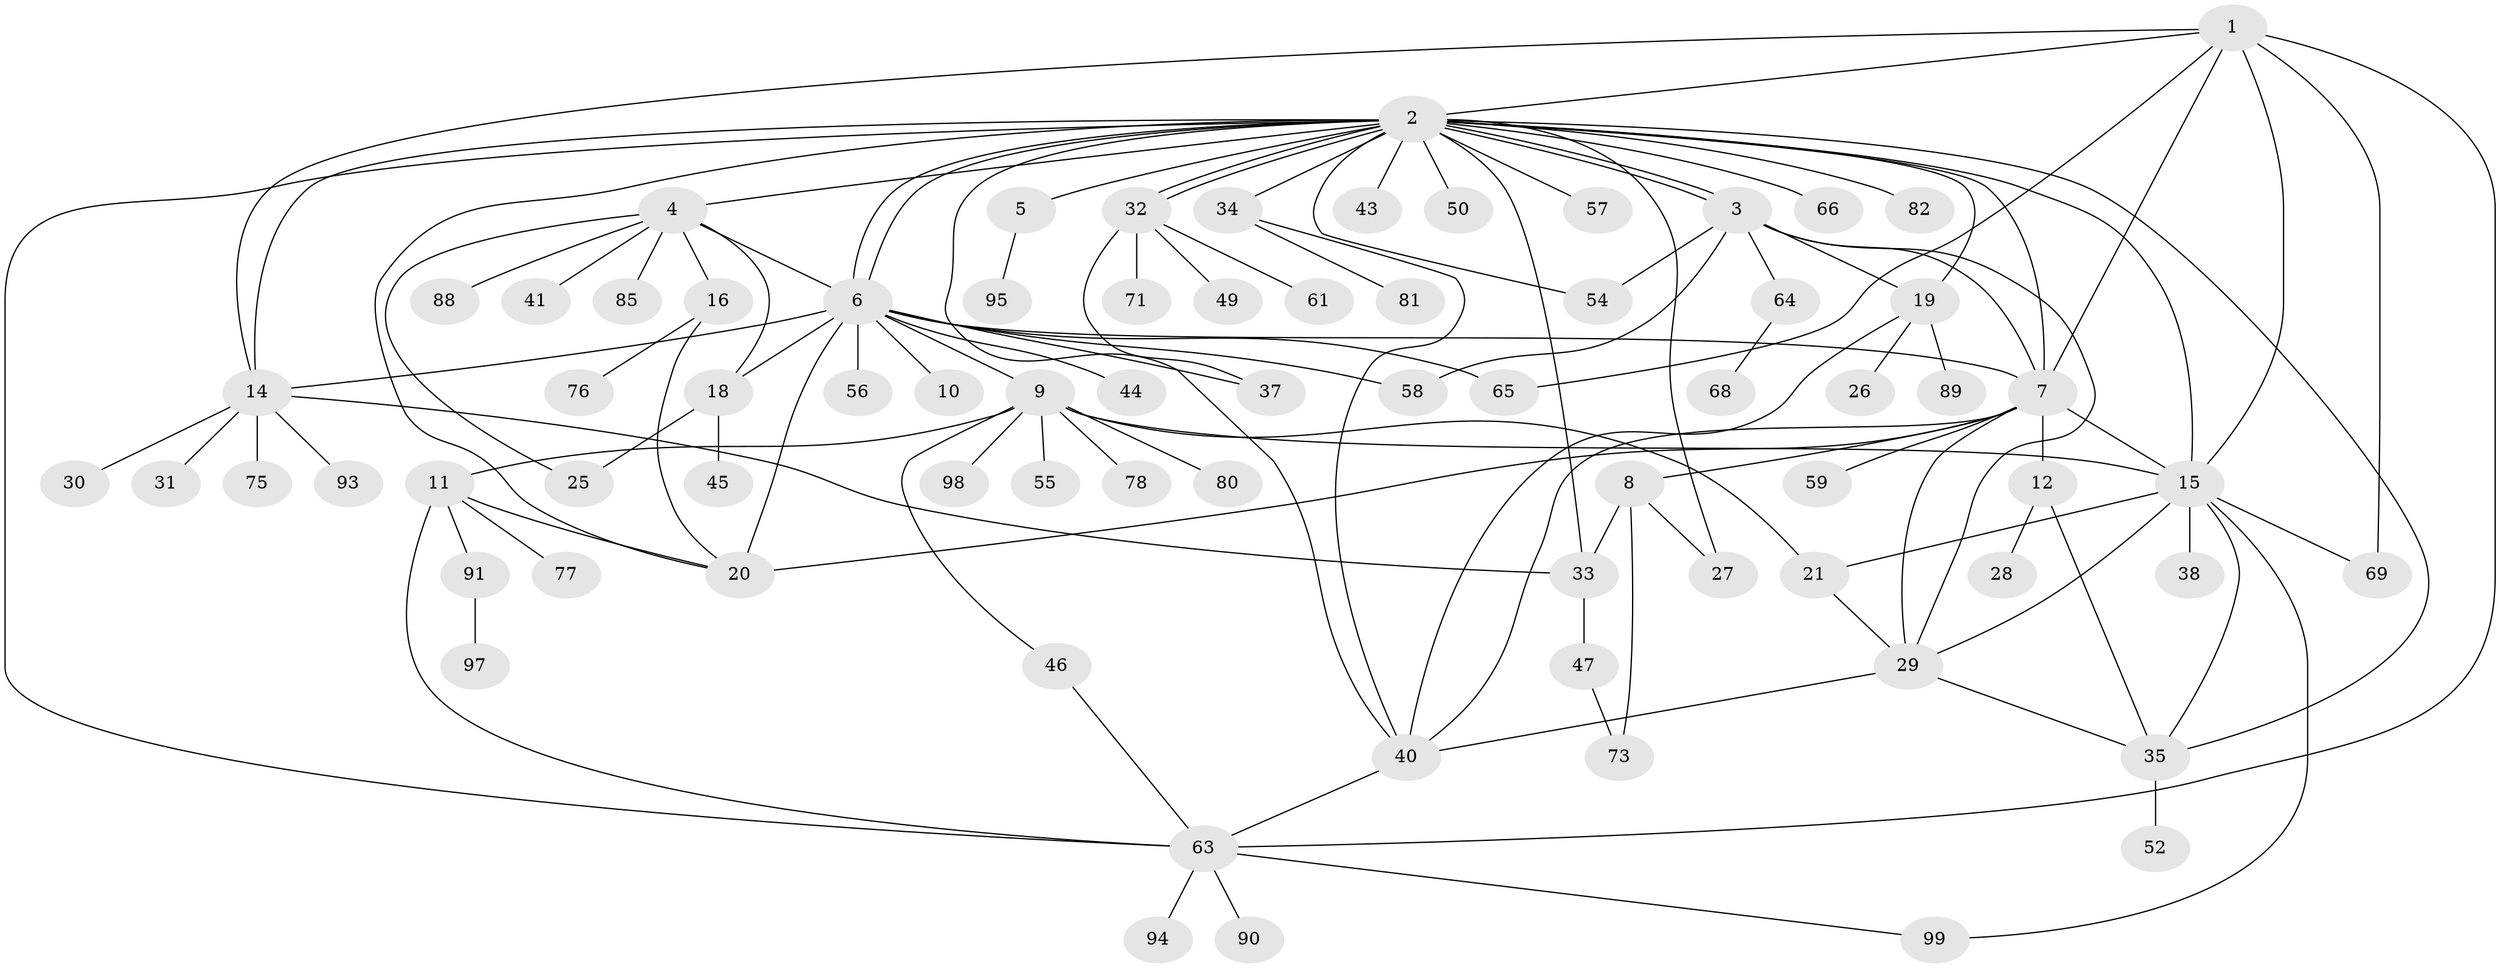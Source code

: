 // Generated by graph-tools (version 1.1) at 2025/51/02/27/25 19:51:56]
// undirected, 75 vertices, 118 edges
graph export_dot {
graph [start="1"]
  node [color=gray90,style=filled];
  1 [super="+53"];
  2 [super="+13"];
  3;
  4 [super="+24"];
  5;
  6 [super="+39"];
  7 [super="+23"];
  8 [super="+84"];
  9 [super="+48"];
  10;
  11 [super="+17"];
  12;
  14 [super="+60"];
  15 [super="+36"];
  16 [super="+62"];
  18 [super="+83"];
  19 [super="+22"];
  20;
  21 [super="+70"];
  25;
  26;
  27 [super="+79"];
  28;
  29 [super="+51"];
  30;
  31;
  32 [super="+42"];
  33 [super="+67"];
  34 [super="+86"];
  35 [super="+72"];
  37;
  38;
  40 [super="+74"];
  41;
  43;
  44;
  45;
  46;
  47;
  49;
  50;
  52;
  54;
  55;
  56;
  57;
  58 [super="+87"];
  59;
  61;
  63 [super="+96"];
  64;
  65;
  66;
  68;
  69;
  71 [super="+92"];
  73;
  75;
  76;
  77;
  78;
  80;
  81;
  82;
  85;
  88;
  89;
  90;
  91;
  93;
  94;
  95;
  97;
  98;
  99;
  1 -- 2;
  1 -- 7;
  1 -- 15 [weight=2];
  1 -- 63;
  1 -- 69;
  1 -- 65;
  1 -- 14;
  2 -- 3;
  2 -- 3;
  2 -- 4;
  2 -- 5;
  2 -- 6;
  2 -- 6;
  2 -- 14;
  2 -- 15;
  2 -- 19;
  2 -- 20;
  2 -- 32;
  2 -- 32;
  2 -- 33;
  2 -- 34;
  2 -- 35;
  2 -- 50;
  2 -- 54;
  2 -- 57;
  2 -- 66;
  2 -- 82;
  2 -- 27;
  2 -- 63;
  2 -- 43;
  2 -- 7;
  2 -- 40;
  3 -- 7;
  3 -- 54;
  3 -- 58;
  3 -- 64;
  3 -- 19;
  3 -- 29;
  4 -- 16;
  4 -- 18;
  4 -- 25;
  4 -- 41;
  4 -- 85;
  4 -- 88;
  4 -- 6;
  5 -- 95;
  6 -- 9 [weight=2];
  6 -- 10;
  6 -- 14;
  6 -- 18 [weight=2];
  6 -- 20;
  6 -- 37;
  6 -- 56;
  6 -- 58;
  6 -- 65;
  6 -- 44;
  6 -- 7;
  7 -- 8;
  7 -- 12;
  7 -- 15;
  7 -- 20 [weight=2];
  7 -- 59;
  7 -- 29;
  7 -- 40;
  8 -- 27;
  8 -- 73;
  8 -- 33;
  9 -- 11 [weight=2];
  9 -- 21;
  9 -- 46;
  9 -- 55;
  9 -- 80;
  9 -- 98;
  9 -- 78;
  9 -- 15;
  11 -- 63;
  11 -- 20;
  11 -- 91;
  11 -- 77;
  12 -- 28;
  12 -- 35;
  14 -- 30;
  14 -- 31;
  14 -- 33;
  14 -- 75;
  14 -- 93;
  15 -- 29;
  15 -- 38;
  15 -- 69;
  15 -- 99;
  15 -- 21;
  15 -- 35;
  16 -- 20;
  16 -- 76;
  18 -- 45;
  18 -- 25;
  19 -- 26;
  19 -- 89;
  19 -- 40;
  21 -- 29;
  29 -- 40;
  29 -- 35;
  32 -- 61;
  32 -- 49;
  32 -- 37;
  32 -- 71;
  33 -- 47;
  34 -- 81;
  34 -- 40;
  35 -- 52;
  40 -- 63;
  46 -- 63;
  47 -- 73;
  63 -- 90;
  63 -- 94;
  63 -- 99;
  64 -- 68;
  91 -- 97;
}
